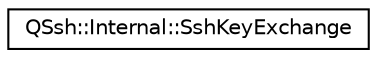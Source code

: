 digraph "Graphical Class Hierarchy"
{
  edge [fontname="Helvetica",fontsize="10",labelfontname="Helvetica",labelfontsize="10"];
  node [fontname="Helvetica",fontsize="10",shape=record];
  rankdir="LR";
  Node0 [label="QSsh::Internal::SshKeyExchange",height=0.2,width=0.4,color="black", fillcolor="white", style="filled",URL="$class_q_ssh_1_1_internal_1_1_ssh_key_exchange.html"];
}
